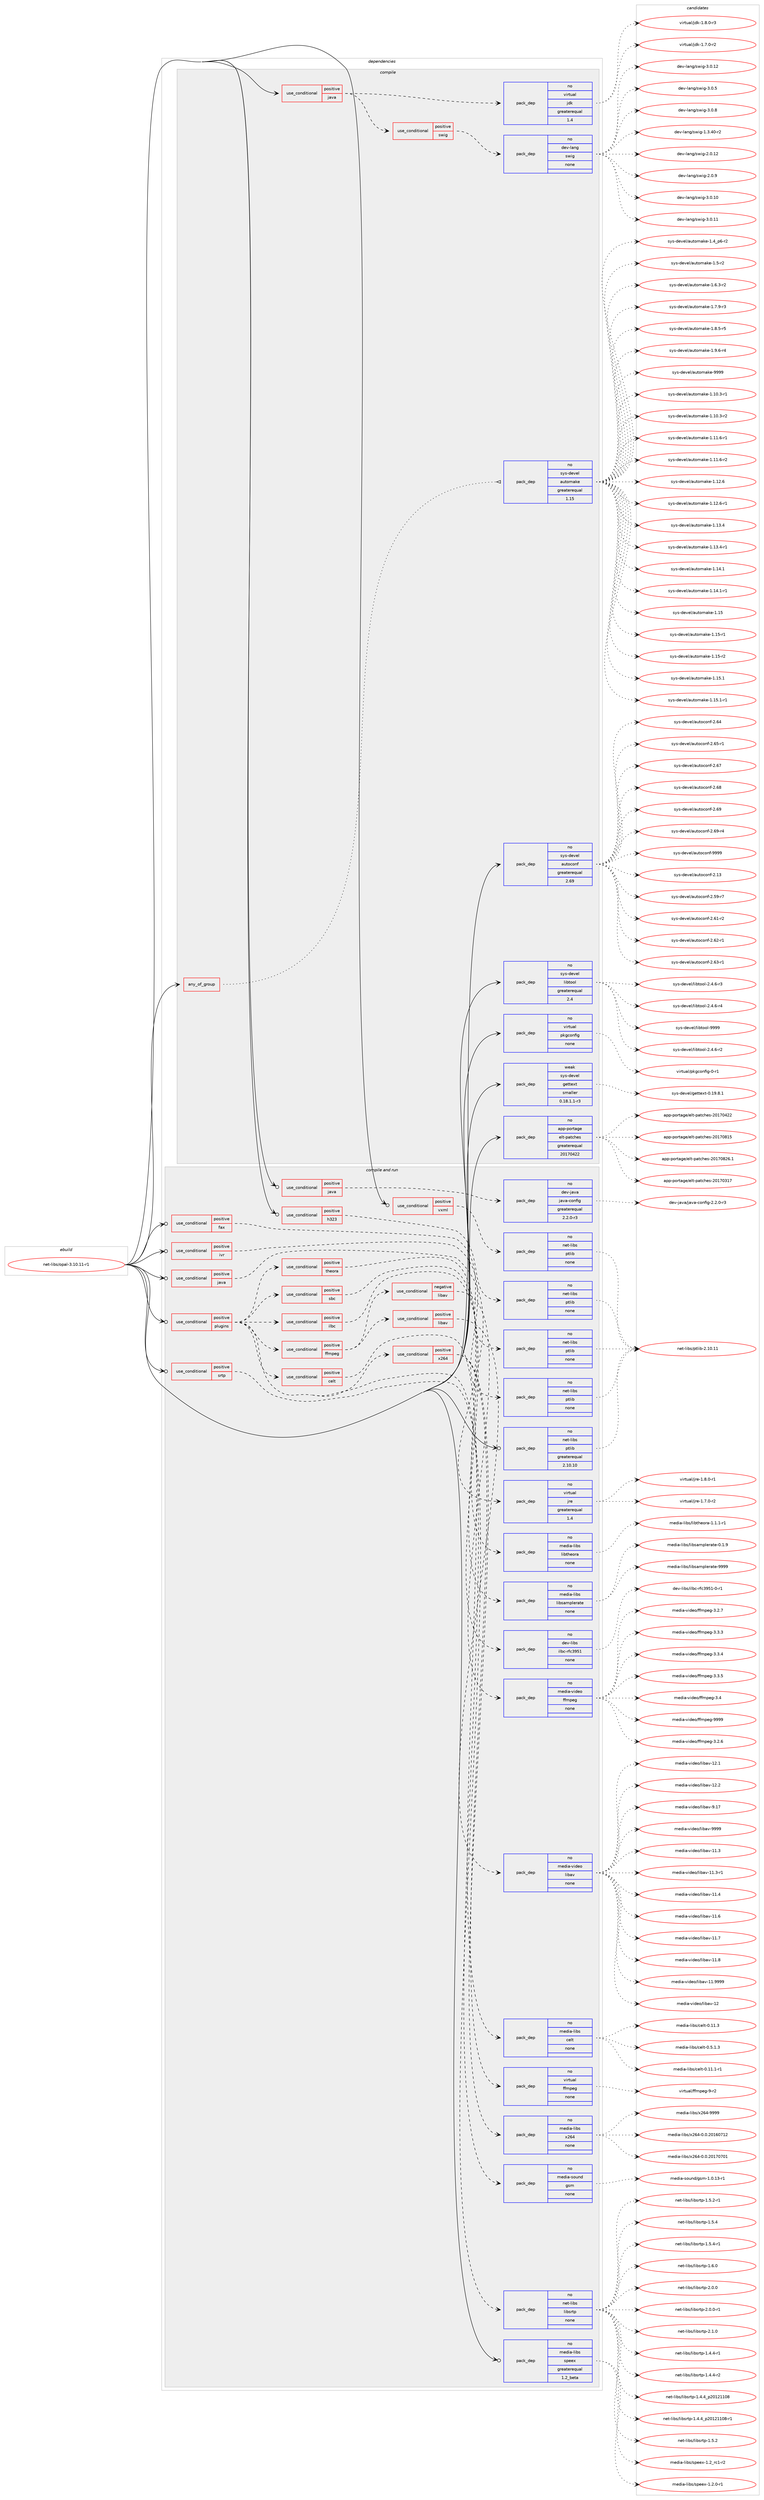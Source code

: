 digraph prolog {

# *************
# Graph options
# *************

newrank=true;
concentrate=true;
compound=true;
graph [rankdir=LR,fontname=Helvetica,fontsize=10,ranksep=1.5];#, ranksep=2.5, nodesep=0.2];
edge  [arrowhead=vee];
node  [fontname=Helvetica,fontsize=10];

# **********
# The ebuild
# **********

subgraph cluster_leftcol {
color=gray;
rank=same;
label=<<i>ebuild</i>>;
id [label="net-libs/opal-3.10.11-r1", color=red, width=4, href="../net-libs/opal-3.10.11-r1.svg"];
}

# ****************
# The dependencies
# ****************

subgraph cluster_midcol {
color=gray;
label=<<i>dependencies</i>>;
subgraph cluster_compile {
fillcolor="#eeeeee";
style=filled;
label=<<i>compile</i>>;
subgraph any6831 {
dependency418887 [label=<<TABLE BORDER="0" CELLBORDER="1" CELLSPACING="0" CELLPADDING="4"><TR><TD CELLPADDING="10">any_of_group</TD></TR></TABLE>>, shape=none, color=red];subgraph pack308242 {
dependency418888 [label=<<TABLE BORDER="0" CELLBORDER="1" CELLSPACING="0" CELLPADDING="4" WIDTH="220"><TR><TD ROWSPAN="6" CELLPADDING="30">pack_dep</TD></TR><TR><TD WIDTH="110">no</TD></TR><TR><TD>sys-devel</TD></TR><TR><TD>automake</TD></TR><TR><TD>greaterequal</TD></TR><TR><TD>1.15</TD></TR></TABLE>>, shape=none, color=blue];
}
dependency418887:e -> dependency418888:w [weight=20,style="dotted",arrowhead="oinv"];
}
id:e -> dependency418887:w [weight=20,style="solid",arrowhead="vee"];
subgraph cond103622 {
dependency418889 [label=<<TABLE BORDER="0" CELLBORDER="1" CELLSPACING="0" CELLPADDING="4"><TR><TD ROWSPAN="3" CELLPADDING="10">use_conditional</TD></TR><TR><TD>positive</TD></TR><TR><TD>java</TD></TR></TABLE>>, shape=none, color=red];
subgraph cond103623 {
dependency418890 [label=<<TABLE BORDER="0" CELLBORDER="1" CELLSPACING="0" CELLPADDING="4"><TR><TD ROWSPAN="3" CELLPADDING="10">use_conditional</TD></TR><TR><TD>positive</TD></TR><TR><TD>swig</TD></TR></TABLE>>, shape=none, color=red];
subgraph pack308243 {
dependency418891 [label=<<TABLE BORDER="0" CELLBORDER="1" CELLSPACING="0" CELLPADDING="4" WIDTH="220"><TR><TD ROWSPAN="6" CELLPADDING="30">pack_dep</TD></TR><TR><TD WIDTH="110">no</TD></TR><TR><TD>dev-lang</TD></TR><TR><TD>swig</TD></TR><TR><TD>none</TD></TR><TR><TD></TD></TR></TABLE>>, shape=none, color=blue];
}
dependency418890:e -> dependency418891:w [weight=20,style="dashed",arrowhead="vee"];
}
dependency418889:e -> dependency418890:w [weight=20,style="dashed",arrowhead="vee"];
subgraph pack308244 {
dependency418892 [label=<<TABLE BORDER="0" CELLBORDER="1" CELLSPACING="0" CELLPADDING="4" WIDTH="220"><TR><TD ROWSPAN="6" CELLPADDING="30">pack_dep</TD></TR><TR><TD WIDTH="110">no</TD></TR><TR><TD>virtual</TD></TR><TR><TD>jdk</TD></TR><TR><TD>greaterequal</TD></TR><TR><TD>1.4</TD></TR></TABLE>>, shape=none, color=blue];
}
dependency418889:e -> dependency418892:w [weight=20,style="dashed",arrowhead="vee"];
}
id:e -> dependency418889:w [weight=20,style="solid",arrowhead="vee"];
subgraph pack308245 {
dependency418893 [label=<<TABLE BORDER="0" CELLBORDER="1" CELLSPACING="0" CELLPADDING="4" WIDTH="220"><TR><TD ROWSPAN="6" CELLPADDING="30">pack_dep</TD></TR><TR><TD WIDTH="110">no</TD></TR><TR><TD>app-portage</TD></TR><TR><TD>elt-patches</TD></TR><TR><TD>greaterequal</TD></TR><TR><TD>20170422</TD></TR></TABLE>>, shape=none, color=blue];
}
id:e -> dependency418893:w [weight=20,style="solid",arrowhead="vee"];
subgraph pack308246 {
dependency418894 [label=<<TABLE BORDER="0" CELLBORDER="1" CELLSPACING="0" CELLPADDING="4" WIDTH="220"><TR><TD ROWSPAN="6" CELLPADDING="30">pack_dep</TD></TR><TR><TD WIDTH="110">no</TD></TR><TR><TD>sys-devel</TD></TR><TR><TD>autoconf</TD></TR><TR><TD>greaterequal</TD></TR><TR><TD>2.69</TD></TR></TABLE>>, shape=none, color=blue];
}
id:e -> dependency418894:w [weight=20,style="solid",arrowhead="vee"];
subgraph pack308247 {
dependency418895 [label=<<TABLE BORDER="0" CELLBORDER="1" CELLSPACING="0" CELLPADDING="4" WIDTH="220"><TR><TD ROWSPAN="6" CELLPADDING="30">pack_dep</TD></TR><TR><TD WIDTH="110">no</TD></TR><TR><TD>sys-devel</TD></TR><TR><TD>libtool</TD></TR><TR><TD>greaterequal</TD></TR><TR><TD>2.4</TD></TR></TABLE>>, shape=none, color=blue];
}
id:e -> dependency418895:w [weight=20,style="solid",arrowhead="vee"];
subgraph pack308248 {
dependency418896 [label=<<TABLE BORDER="0" CELLBORDER="1" CELLSPACING="0" CELLPADDING="4" WIDTH="220"><TR><TD ROWSPAN="6" CELLPADDING="30">pack_dep</TD></TR><TR><TD WIDTH="110">no</TD></TR><TR><TD>virtual</TD></TR><TR><TD>pkgconfig</TD></TR><TR><TD>none</TD></TR><TR><TD></TD></TR></TABLE>>, shape=none, color=blue];
}
id:e -> dependency418896:w [weight=20,style="solid",arrowhead="vee"];
subgraph pack308249 {
dependency418897 [label=<<TABLE BORDER="0" CELLBORDER="1" CELLSPACING="0" CELLPADDING="4" WIDTH="220"><TR><TD ROWSPAN="6" CELLPADDING="30">pack_dep</TD></TR><TR><TD WIDTH="110">weak</TD></TR><TR><TD>sys-devel</TD></TR><TR><TD>gettext</TD></TR><TR><TD>smaller</TD></TR><TR><TD>0.18.1.1-r3</TD></TR></TABLE>>, shape=none, color=blue];
}
id:e -> dependency418897:w [weight=20,style="solid",arrowhead="vee"];
}
subgraph cluster_compileandrun {
fillcolor="#eeeeee";
style=filled;
label=<<i>compile and run</i>>;
subgraph cond103624 {
dependency418898 [label=<<TABLE BORDER="0" CELLBORDER="1" CELLSPACING="0" CELLPADDING="4"><TR><TD ROWSPAN="3" CELLPADDING="10">use_conditional</TD></TR><TR><TD>positive</TD></TR><TR><TD>fax</TD></TR></TABLE>>, shape=none, color=red];
subgraph pack308250 {
dependency418899 [label=<<TABLE BORDER="0" CELLBORDER="1" CELLSPACING="0" CELLPADDING="4" WIDTH="220"><TR><TD ROWSPAN="6" CELLPADDING="30">pack_dep</TD></TR><TR><TD WIDTH="110">no</TD></TR><TR><TD>net-libs</TD></TR><TR><TD>ptlib</TD></TR><TR><TD>none</TD></TR><TR><TD></TD></TR></TABLE>>, shape=none, color=blue];
}
dependency418898:e -> dependency418899:w [weight=20,style="dashed",arrowhead="vee"];
}
id:e -> dependency418898:w [weight=20,style="solid",arrowhead="odotvee"];
subgraph cond103625 {
dependency418900 [label=<<TABLE BORDER="0" CELLBORDER="1" CELLSPACING="0" CELLPADDING="4"><TR><TD ROWSPAN="3" CELLPADDING="10">use_conditional</TD></TR><TR><TD>positive</TD></TR><TR><TD>h323</TD></TR></TABLE>>, shape=none, color=red];
subgraph pack308251 {
dependency418901 [label=<<TABLE BORDER="0" CELLBORDER="1" CELLSPACING="0" CELLPADDING="4" WIDTH="220"><TR><TD ROWSPAN="6" CELLPADDING="30">pack_dep</TD></TR><TR><TD WIDTH="110">no</TD></TR><TR><TD>net-libs</TD></TR><TR><TD>ptlib</TD></TR><TR><TD>none</TD></TR><TR><TD></TD></TR></TABLE>>, shape=none, color=blue];
}
dependency418900:e -> dependency418901:w [weight=20,style="dashed",arrowhead="vee"];
}
id:e -> dependency418900:w [weight=20,style="solid",arrowhead="odotvee"];
subgraph cond103626 {
dependency418902 [label=<<TABLE BORDER="0" CELLBORDER="1" CELLSPACING="0" CELLPADDING="4"><TR><TD ROWSPAN="3" CELLPADDING="10">use_conditional</TD></TR><TR><TD>positive</TD></TR><TR><TD>ivr</TD></TR></TABLE>>, shape=none, color=red];
subgraph pack308252 {
dependency418903 [label=<<TABLE BORDER="0" CELLBORDER="1" CELLSPACING="0" CELLPADDING="4" WIDTH="220"><TR><TD ROWSPAN="6" CELLPADDING="30">pack_dep</TD></TR><TR><TD WIDTH="110">no</TD></TR><TR><TD>net-libs</TD></TR><TR><TD>ptlib</TD></TR><TR><TD>none</TD></TR><TR><TD></TD></TR></TABLE>>, shape=none, color=blue];
}
dependency418902:e -> dependency418903:w [weight=20,style="dashed",arrowhead="vee"];
}
id:e -> dependency418902:w [weight=20,style="solid",arrowhead="odotvee"];
subgraph cond103627 {
dependency418904 [label=<<TABLE BORDER="0" CELLBORDER="1" CELLSPACING="0" CELLPADDING="4"><TR><TD ROWSPAN="3" CELLPADDING="10">use_conditional</TD></TR><TR><TD>positive</TD></TR><TR><TD>java</TD></TR></TABLE>>, shape=none, color=red];
subgraph pack308253 {
dependency418905 [label=<<TABLE BORDER="0" CELLBORDER="1" CELLSPACING="0" CELLPADDING="4" WIDTH="220"><TR><TD ROWSPAN="6" CELLPADDING="30">pack_dep</TD></TR><TR><TD WIDTH="110">no</TD></TR><TR><TD>dev-java</TD></TR><TR><TD>java-config</TD></TR><TR><TD>greaterequal</TD></TR><TR><TD>2.2.0-r3</TD></TR></TABLE>>, shape=none, color=blue];
}
dependency418904:e -> dependency418905:w [weight=20,style="dashed",arrowhead="vee"];
}
id:e -> dependency418904:w [weight=20,style="solid",arrowhead="odotvee"];
subgraph cond103628 {
dependency418906 [label=<<TABLE BORDER="0" CELLBORDER="1" CELLSPACING="0" CELLPADDING="4"><TR><TD ROWSPAN="3" CELLPADDING="10">use_conditional</TD></TR><TR><TD>positive</TD></TR><TR><TD>java</TD></TR></TABLE>>, shape=none, color=red];
subgraph pack308254 {
dependency418907 [label=<<TABLE BORDER="0" CELLBORDER="1" CELLSPACING="0" CELLPADDING="4" WIDTH="220"><TR><TD ROWSPAN="6" CELLPADDING="30">pack_dep</TD></TR><TR><TD WIDTH="110">no</TD></TR><TR><TD>virtual</TD></TR><TR><TD>jre</TD></TR><TR><TD>greaterequal</TD></TR><TR><TD>1.4</TD></TR></TABLE>>, shape=none, color=blue];
}
dependency418906:e -> dependency418907:w [weight=20,style="dashed",arrowhead="vee"];
}
id:e -> dependency418906:w [weight=20,style="solid",arrowhead="odotvee"];
subgraph cond103629 {
dependency418908 [label=<<TABLE BORDER="0" CELLBORDER="1" CELLSPACING="0" CELLPADDING="4"><TR><TD ROWSPAN="3" CELLPADDING="10">use_conditional</TD></TR><TR><TD>positive</TD></TR><TR><TD>plugins</TD></TR></TABLE>>, shape=none, color=red];
subgraph pack308255 {
dependency418909 [label=<<TABLE BORDER="0" CELLBORDER="1" CELLSPACING="0" CELLPADDING="4" WIDTH="220"><TR><TD ROWSPAN="6" CELLPADDING="30">pack_dep</TD></TR><TR><TD WIDTH="110">no</TD></TR><TR><TD>media-sound</TD></TR><TR><TD>gsm</TD></TR><TR><TD>none</TD></TR><TR><TD></TD></TR></TABLE>>, shape=none, color=blue];
}
dependency418908:e -> dependency418909:w [weight=20,style="dashed",arrowhead="vee"];
subgraph cond103630 {
dependency418910 [label=<<TABLE BORDER="0" CELLBORDER="1" CELLSPACING="0" CELLPADDING="4"><TR><TD ROWSPAN="3" CELLPADDING="10">use_conditional</TD></TR><TR><TD>positive</TD></TR><TR><TD>celt</TD></TR></TABLE>>, shape=none, color=red];
subgraph pack308256 {
dependency418911 [label=<<TABLE BORDER="0" CELLBORDER="1" CELLSPACING="0" CELLPADDING="4" WIDTH="220"><TR><TD ROWSPAN="6" CELLPADDING="30">pack_dep</TD></TR><TR><TD WIDTH="110">no</TD></TR><TR><TD>media-libs</TD></TR><TR><TD>celt</TD></TR><TR><TD>none</TD></TR><TR><TD></TD></TR></TABLE>>, shape=none, color=blue];
}
dependency418910:e -> dependency418911:w [weight=20,style="dashed",arrowhead="vee"];
}
dependency418908:e -> dependency418910:w [weight=20,style="dashed",arrowhead="vee"];
subgraph cond103631 {
dependency418912 [label=<<TABLE BORDER="0" CELLBORDER="1" CELLSPACING="0" CELLPADDING="4"><TR><TD ROWSPAN="3" CELLPADDING="10">use_conditional</TD></TR><TR><TD>positive</TD></TR><TR><TD>ffmpeg</TD></TR></TABLE>>, shape=none, color=red];
subgraph cond103632 {
dependency418913 [label=<<TABLE BORDER="0" CELLBORDER="1" CELLSPACING="0" CELLPADDING="4"><TR><TD ROWSPAN="3" CELLPADDING="10">use_conditional</TD></TR><TR><TD>positive</TD></TR><TR><TD>libav</TD></TR></TABLE>>, shape=none, color=red];
subgraph pack308257 {
dependency418914 [label=<<TABLE BORDER="0" CELLBORDER="1" CELLSPACING="0" CELLPADDING="4" WIDTH="220"><TR><TD ROWSPAN="6" CELLPADDING="30">pack_dep</TD></TR><TR><TD WIDTH="110">no</TD></TR><TR><TD>media-video</TD></TR><TR><TD>libav</TD></TR><TR><TD>none</TD></TR><TR><TD></TD></TR></TABLE>>, shape=none, color=blue];
}
dependency418913:e -> dependency418914:w [weight=20,style="dashed",arrowhead="vee"];
}
dependency418912:e -> dependency418913:w [weight=20,style="dashed",arrowhead="vee"];
subgraph cond103633 {
dependency418915 [label=<<TABLE BORDER="0" CELLBORDER="1" CELLSPACING="0" CELLPADDING="4"><TR><TD ROWSPAN="3" CELLPADDING="10">use_conditional</TD></TR><TR><TD>negative</TD></TR><TR><TD>libav</TD></TR></TABLE>>, shape=none, color=red];
subgraph pack308258 {
dependency418916 [label=<<TABLE BORDER="0" CELLBORDER="1" CELLSPACING="0" CELLPADDING="4" WIDTH="220"><TR><TD ROWSPAN="6" CELLPADDING="30">pack_dep</TD></TR><TR><TD WIDTH="110">no</TD></TR><TR><TD>media-video</TD></TR><TR><TD>ffmpeg</TD></TR><TR><TD>none</TD></TR><TR><TD></TD></TR></TABLE>>, shape=none, color=blue];
}
dependency418915:e -> dependency418916:w [weight=20,style="dashed",arrowhead="vee"];
}
dependency418912:e -> dependency418915:w [weight=20,style="dashed",arrowhead="vee"];
}
dependency418908:e -> dependency418912:w [weight=20,style="dashed",arrowhead="vee"];
subgraph cond103634 {
dependency418917 [label=<<TABLE BORDER="0" CELLBORDER="1" CELLSPACING="0" CELLPADDING="4"><TR><TD ROWSPAN="3" CELLPADDING="10">use_conditional</TD></TR><TR><TD>positive</TD></TR><TR><TD>ilbc</TD></TR></TABLE>>, shape=none, color=red];
subgraph pack308259 {
dependency418918 [label=<<TABLE BORDER="0" CELLBORDER="1" CELLSPACING="0" CELLPADDING="4" WIDTH="220"><TR><TD ROWSPAN="6" CELLPADDING="30">pack_dep</TD></TR><TR><TD WIDTH="110">no</TD></TR><TR><TD>dev-libs</TD></TR><TR><TD>ilbc-rfc3951</TD></TR><TR><TD>none</TD></TR><TR><TD></TD></TR></TABLE>>, shape=none, color=blue];
}
dependency418917:e -> dependency418918:w [weight=20,style="dashed",arrowhead="vee"];
}
dependency418908:e -> dependency418917:w [weight=20,style="dashed",arrowhead="vee"];
subgraph cond103635 {
dependency418919 [label=<<TABLE BORDER="0" CELLBORDER="1" CELLSPACING="0" CELLPADDING="4"><TR><TD ROWSPAN="3" CELLPADDING="10">use_conditional</TD></TR><TR><TD>positive</TD></TR><TR><TD>sbc</TD></TR></TABLE>>, shape=none, color=red];
subgraph pack308260 {
dependency418920 [label=<<TABLE BORDER="0" CELLBORDER="1" CELLSPACING="0" CELLPADDING="4" WIDTH="220"><TR><TD ROWSPAN="6" CELLPADDING="30">pack_dep</TD></TR><TR><TD WIDTH="110">no</TD></TR><TR><TD>media-libs</TD></TR><TR><TD>libsamplerate</TD></TR><TR><TD>none</TD></TR><TR><TD></TD></TR></TABLE>>, shape=none, color=blue];
}
dependency418919:e -> dependency418920:w [weight=20,style="dashed",arrowhead="vee"];
}
dependency418908:e -> dependency418919:w [weight=20,style="dashed",arrowhead="vee"];
subgraph cond103636 {
dependency418921 [label=<<TABLE BORDER="0" CELLBORDER="1" CELLSPACING="0" CELLPADDING="4"><TR><TD ROWSPAN="3" CELLPADDING="10">use_conditional</TD></TR><TR><TD>positive</TD></TR><TR><TD>theora</TD></TR></TABLE>>, shape=none, color=red];
subgraph pack308261 {
dependency418922 [label=<<TABLE BORDER="0" CELLBORDER="1" CELLSPACING="0" CELLPADDING="4" WIDTH="220"><TR><TD ROWSPAN="6" CELLPADDING="30">pack_dep</TD></TR><TR><TD WIDTH="110">no</TD></TR><TR><TD>media-libs</TD></TR><TR><TD>libtheora</TD></TR><TR><TD>none</TD></TR><TR><TD></TD></TR></TABLE>>, shape=none, color=blue];
}
dependency418921:e -> dependency418922:w [weight=20,style="dashed",arrowhead="vee"];
}
dependency418908:e -> dependency418921:w [weight=20,style="dashed",arrowhead="vee"];
subgraph cond103637 {
dependency418923 [label=<<TABLE BORDER="0" CELLBORDER="1" CELLSPACING="0" CELLPADDING="4"><TR><TD ROWSPAN="3" CELLPADDING="10">use_conditional</TD></TR><TR><TD>positive</TD></TR><TR><TD>x264</TD></TR></TABLE>>, shape=none, color=red];
subgraph pack308262 {
dependency418924 [label=<<TABLE BORDER="0" CELLBORDER="1" CELLSPACING="0" CELLPADDING="4" WIDTH="220"><TR><TD ROWSPAN="6" CELLPADDING="30">pack_dep</TD></TR><TR><TD WIDTH="110">no</TD></TR><TR><TD>virtual</TD></TR><TR><TD>ffmpeg</TD></TR><TR><TD>none</TD></TR><TR><TD></TD></TR></TABLE>>, shape=none, color=blue];
}
dependency418923:e -> dependency418924:w [weight=20,style="dashed",arrowhead="vee"];
subgraph pack308263 {
dependency418925 [label=<<TABLE BORDER="0" CELLBORDER="1" CELLSPACING="0" CELLPADDING="4" WIDTH="220"><TR><TD ROWSPAN="6" CELLPADDING="30">pack_dep</TD></TR><TR><TD WIDTH="110">no</TD></TR><TR><TD>media-libs</TD></TR><TR><TD>x264</TD></TR><TR><TD>none</TD></TR><TR><TD></TD></TR></TABLE>>, shape=none, color=blue];
}
dependency418923:e -> dependency418925:w [weight=20,style="dashed",arrowhead="vee"];
}
dependency418908:e -> dependency418923:w [weight=20,style="dashed",arrowhead="vee"];
}
id:e -> dependency418908:w [weight=20,style="solid",arrowhead="odotvee"];
subgraph cond103638 {
dependency418926 [label=<<TABLE BORDER="0" CELLBORDER="1" CELLSPACING="0" CELLPADDING="4"><TR><TD ROWSPAN="3" CELLPADDING="10">use_conditional</TD></TR><TR><TD>positive</TD></TR><TR><TD>srtp</TD></TR></TABLE>>, shape=none, color=red];
subgraph pack308264 {
dependency418927 [label=<<TABLE BORDER="0" CELLBORDER="1" CELLSPACING="0" CELLPADDING="4" WIDTH="220"><TR><TD ROWSPAN="6" CELLPADDING="30">pack_dep</TD></TR><TR><TD WIDTH="110">no</TD></TR><TR><TD>net-libs</TD></TR><TR><TD>libsrtp</TD></TR><TR><TD>none</TD></TR><TR><TD></TD></TR></TABLE>>, shape=none, color=blue];
}
dependency418926:e -> dependency418927:w [weight=20,style="dashed",arrowhead="vee"];
}
id:e -> dependency418926:w [weight=20,style="solid",arrowhead="odotvee"];
subgraph cond103639 {
dependency418928 [label=<<TABLE BORDER="0" CELLBORDER="1" CELLSPACING="0" CELLPADDING="4"><TR><TD ROWSPAN="3" CELLPADDING="10">use_conditional</TD></TR><TR><TD>positive</TD></TR><TR><TD>vxml</TD></TR></TABLE>>, shape=none, color=red];
subgraph pack308265 {
dependency418929 [label=<<TABLE BORDER="0" CELLBORDER="1" CELLSPACING="0" CELLPADDING="4" WIDTH="220"><TR><TD ROWSPAN="6" CELLPADDING="30">pack_dep</TD></TR><TR><TD WIDTH="110">no</TD></TR><TR><TD>net-libs</TD></TR><TR><TD>ptlib</TD></TR><TR><TD>none</TD></TR><TR><TD></TD></TR></TABLE>>, shape=none, color=blue];
}
dependency418928:e -> dependency418929:w [weight=20,style="dashed",arrowhead="vee"];
}
id:e -> dependency418928:w [weight=20,style="solid",arrowhead="odotvee"];
subgraph pack308266 {
dependency418930 [label=<<TABLE BORDER="0" CELLBORDER="1" CELLSPACING="0" CELLPADDING="4" WIDTH="220"><TR><TD ROWSPAN="6" CELLPADDING="30">pack_dep</TD></TR><TR><TD WIDTH="110">no</TD></TR><TR><TD>media-libs</TD></TR><TR><TD>speex</TD></TR><TR><TD>greaterequal</TD></TR><TR><TD>1.2_beta</TD></TR></TABLE>>, shape=none, color=blue];
}
id:e -> dependency418930:w [weight=20,style="solid",arrowhead="odotvee"];
subgraph pack308267 {
dependency418931 [label=<<TABLE BORDER="0" CELLBORDER="1" CELLSPACING="0" CELLPADDING="4" WIDTH="220"><TR><TD ROWSPAN="6" CELLPADDING="30">pack_dep</TD></TR><TR><TD WIDTH="110">no</TD></TR><TR><TD>net-libs</TD></TR><TR><TD>ptlib</TD></TR><TR><TD>greaterequal</TD></TR><TR><TD>2.10.10</TD></TR></TABLE>>, shape=none, color=blue];
}
id:e -> dependency418931:w [weight=20,style="solid",arrowhead="odotvee"];
}
subgraph cluster_run {
fillcolor="#eeeeee";
style=filled;
label=<<i>run</i>>;
}
}

# **************
# The candidates
# **************

subgraph cluster_choices {
rank=same;
color=gray;
label=<<i>candidates</i>>;

subgraph choice308242 {
color=black;
nodesep=1;
choice11512111545100101118101108479711711611110997107101454946494846514511449 [label="sys-devel/automake-1.10.3-r1", color=red, width=4,href="../sys-devel/automake-1.10.3-r1.svg"];
choice11512111545100101118101108479711711611110997107101454946494846514511450 [label="sys-devel/automake-1.10.3-r2", color=red, width=4,href="../sys-devel/automake-1.10.3-r2.svg"];
choice11512111545100101118101108479711711611110997107101454946494946544511449 [label="sys-devel/automake-1.11.6-r1", color=red, width=4,href="../sys-devel/automake-1.11.6-r1.svg"];
choice11512111545100101118101108479711711611110997107101454946494946544511450 [label="sys-devel/automake-1.11.6-r2", color=red, width=4,href="../sys-devel/automake-1.11.6-r2.svg"];
choice1151211154510010111810110847971171161111099710710145494649504654 [label="sys-devel/automake-1.12.6", color=red, width=4,href="../sys-devel/automake-1.12.6.svg"];
choice11512111545100101118101108479711711611110997107101454946495046544511449 [label="sys-devel/automake-1.12.6-r1", color=red, width=4,href="../sys-devel/automake-1.12.6-r1.svg"];
choice1151211154510010111810110847971171161111099710710145494649514652 [label="sys-devel/automake-1.13.4", color=red, width=4,href="../sys-devel/automake-1.13.4.svg"];
choice11512111545100101118101108479711711611110997107101454946495146524511449 [label="sys-devel/automake-1.13.4-r1", color=red, width=4,href="../sys-devel/automake-1.13.4-r1.svg"];
choice1151211154510010111810110847971171161111099710710145494649524649 [label="sys-devel/automake-1.14.1", color=red, width=4,href="../sys-devel/automake-1.14.1.svg"];
choice11512111545100101118101108479711711611110997107101454946495246494511449 [label="sys-devel/automake-1.14.1-r1", color=red, width=4,href="../sys-devel/automake-1.14.1-r1.svg"];
choice115121115451001011181011084797117116111109971071014549464953 [label="sys-devel/automake-1.15", color=red, width=4,href="../sys-devel/automake-1.15.svg"];
choice1151211154510010111810110847971171161111099710710145494649534511449 [label="sys-devel/automake-1.15-r1", color=red, width=4,href="../sys-devel/automake-1.15-r1.svg"];
choice1151211154510010111810110847971171161111099710710145494649534511450 [label="sys-devel/automake-1.15-r2", color=red, width=4,href="../sys-devel/automake-1.15-r2.svg"];
choice1151211154510010111810110847971171161111099710710145494649534649 [label="sys-devel/automake-1.15.1", color=red, width=4,href="../sys-devel/automake-1.15.1.svg"];
choice11512111545100101118101108479711711611110997107101454946495346494511449 [label="sys-devel/automake-1.15.1-r1", color=red, width=4,href="../sys-devel/automake-1.15.1-r1.svg"];
choice115121115451001011181011084797117116111109971071014549465295112544511450 [label="sys-devel/automake-1.4_p6-r2", color=red, width=4,href="../sys-devel/automake-1.4_p6-r2.svg"];
choice11512111545100101118101108479711711611110997107101454946534511450 [label="sys-devel/automake-1.5-r2", color=red, width=4,href="../sys-devel/automake-1.5-r2.svg"];
choice115121115451001011181011084797117116111109971071014549465446514511450 [label="sys-devel/automake-1.6.3-r2", color=red, width=4,href="../sys-devel/automake-1.6.3-r2.svg"];
choice115121115451001011181011084797117116111109971071014549465546574511451 [label="sys-devel/automake-1.7.9-r3", color=red, width=4,href="../sys-devel/automake-1.7.9-r3.svg"];
choice115121115451001011181011084797117116111109971071014549465646534511453 [label="sys-devel/automake-1.8.5-r5", color=red, width=4,href="../sys-devel/automake-1.8.5-r5.svg"];
choice115121115451001011181011084797117116111109971071014549465746544511452 [label="sys-devel/automake-1.9.6-r4", color=red, width=4,href="../sys-devel/automake-1.9.6-r4.svg"];
choice115121115451001011181011084797117116111109971071014557575757 [label="sys-devel/automake-9999", color=red, width=4,href="../sys-devel/automake-9999.svg"];
dependency418888:e -> choice11512111545100101118101108479711711611110997107101454946494846514511449:w [style=dotted,weight="100"];
dependency418888:e -> choice11512111545100101118101108479711711611110997107101454946494846514511450:w [style=dotted,weight="100"];
dependency418888:e -> choice11512111545100101118101108479711711611110997107101454946494946544511449:w [style=dotted,weight="100"];
dependency418888:e -> choice11512111545100101118101108479711711611110997107101454946494946544511450:w [style=dotted,weight="100"];
dependency418888:e -> choice1151211154510010111810110847971171161111099710710145494649504654:w [style=dotted,weight="100"];
dependency418888:e -> choice11512111545100101118101108479711711611110997107101454946495046544511449:w [style=dotted,weight="100"];
dependency418888:e -> choice1151211154510010111810110847971171161111099710710145494649514652:w [style=dotted,weight="100"];
dependency418888:e -> choice11512111545100101118101108479711711611110997107101454946495146524511449:w [style=dotted,weight="100"];
dependency418888:e -> choice1151211154510010111810110847971171161111099710710145494649524649:w [style=dotted,weight="100"];
dependency418888:e -> choice11512111545100101118101108479711711611110997107101454946495246494511449:w [style=dotted,weight="100"];
dependency418888:e -> choice115121115451001011181011084797117116111109971071014549464953:w [style=dotted,weight="100"];
dependency418888:e -> choice1151211154510010111810110847971171161111099710710145494649534511449:w [style=dotted,weight="100"];
dependency418888:e -> choice1151211154510010111810110847971171161111099710710145494649534511450:w [style=dotted,weight="100"];
dependency418888:e -> choice1151211154510010111810110847971171161111099710710145494649534649:w [style=dotted,weight="100"];
dependency418888:e -> choice11512111545100101118101108479711711611110997107101454946495346494511449:w [style=dotted,weight="100"];
dependency418888:e -> choice115121115451001011181011084797117116111109971071014549465295112544511450:w [style=dotted,weight="100"];
dependency418888:e -> choice11512111545100101118101108479711711611110997107101454946534511450:w [style=dotted,weight="100"];
dependency418888:e -> choice115121115451001011181011084797117116111109971071014549465446514511450:w [style=dotted,weight="100"];
dependency418888:e -> choice115121115451001011181011084797117116111109971071014549465546574511451:w [style=dotted,weight="100"];
dependency418888:e -> choice115121115451001011181011084797117116111109971071014549465646534511453:w [style=dotted,weight="100"];
dependency418888:e -> choice115121115451001011181011084797117116111109971071014549465746544511452:w [style=dotted,weight="100"];
dependency418888:e -> choice115121115451001011181011084797117116111109971071014557575757:w [style=dotted,weight="100"];
}
subgraph choice308243 {
color=black;
nodesep=1;
choice100101118451089711010347115119105103454946514652484511450 [label="dev-lang/swig-1.3.40-r2", color=red, width=4,href="../dev-lang/swig-1.3.40-r2.svg"];
choice10010111845108971101034711511910510345504648464950 [label="dev-lang/swig-2.0.12", color=red, width=4,href="../dev-lang/swig-2.0.12.svg"];
choice100101118451089711010347115119105103455046484657 [label="dev-lang/swig-2.0.9", color=red, width=4,href="../dev-lang/swig-2.0.9.svg"];
choice10010111845108971101034711511910510345514648464948 [label="dev-lang/swig-3.0.10", color=red, width=4,href="../dev-lang/swig-3.0.10.svg"];
choice10010111845108971101034711511910510345514648464949 [label="dev-lang/swig-3.0.11", color=red, width=4,href="../dev-lang/swig-3.0.11.svg"];
choice10010111845108971101034711511910510345514648464950 [label="dev-lang/swig-3.0.12", color=red, width=4,href="../dev-lang/swig-3.0.12.svg"];
choice100101118451089711010347115119105103455146484653 [label="dev-lang/swig-3.0.5", color=red, width=4,href="../dev-lang/swig-3.0.5.svg"];
choice100101118451089711010347115119105103455146484656 [label="dev-lang/swig-3.0.8", color=red, width=4,href="../dev-lang/swig-3.0.8.svg"];
dependency418891:e -> choice100101118451089711010347115119105103454946514652484511450:w [style=dotted,weight="100"];
dependency418891:e -> choice10010111845108971101034711511910510345504648464950:w [style=dotted,weight="100"];
dependency418891:e -> choice100101118451089711010347115119105103455046484657:w [style=dotted,weight="100"];
dependency418891:e -> choice10010111845108971101034711511910510345514648464948:w [style=dotted,weight="100"];
dependency418891:e -> choice10010111845108971101034711511910510345514648464949:w [style=dotted,weight="100"];
dependency418891:e -> choice10010111845108971101034711511910510345514648464950:w [style=dotted,weight="100"];
dependency418891:e -> choice100101118451089711010347115119105103455146484653:w [style=dotted,weight="100"];
dependency418891:e -> choice100101118451089711010347115119105103455146484656:w [style=dotted,weight="100"];
}
subgraph choice308244 {
color=black;
nodesep=1;
choice11810511411611797108471061001074549465546484511450 [label="virtual/jdk-1.7.0-r2", color=red, width=4,href="../virtual/jdk-1.7.0-r2.svg"];
choice11810511411611797108471061001074549465646484511451 [label="virtual/jdk-1.8.0-r3", color=red, width=4,href="../virtual/jdk-1.8.0-r3.svg"];
dependency418892:e -> choice11810511411611797108471061001074549465546484511450:w [style=dotted,weight="100"];
dependency418892:e -> choice11810511411611797108471061001074549465646484511451:w [style=dotted,weight="100"];
}
subgraph choice308245 {
color=black;
nodesep=1;
choice97112112451121111141169710310147101108116451129711699104101115455048495548514955 [label="app-portage/elt-patches-20170317", color=red, width=4,href="../app-portage/elt-patches-20170317.svg"];
choice97112112451121111141169710310147101108116451129711699104101115455048495548525050 [label="app-portage/elt-patches-20170422", color=red, width=4,href="../app-portage/elt-patches-20170422.svg"];
choice97112112451121111141169710310147101108116451129711699104101115455048495548564953 [label="app-portage/elt-patches-20170815", color=red, width=4,href="../app-portage/elt-patches-20170815.svg"];
choice971121124511211111411697103101471011081164511297116991041011154550484955485650544649 [label="app-portage/elt-patches-20170826.1", color=red, width=4,href="../app-portage/elt-patches-20170826.1.svg"];
dependency418893:e -> choice97112112451121111141169710310147101108116451129711699104101115455048495548514955:w [style=dotted,weight="100"];
dependency418893:e -> choice97112112451121111141169710310147101108116451129711699104101115455048495548525050:w [style=dotted,weight="100"];
dependency418893:e -> choice97112112451121111141169710310147101108116451129711699104101115455048495548564953:w [style=dotted,weight="100"];
dependency418893:e -> choice971121124511211111411697103101471011081164511297116991041011154550484955485650544649:w [style=dotted,weight="100"];
}
subgraph choice308246 {
color=black;
nodesep=1;
choice115121115451001011181011084797117116111991111101024550464951 [label="sys-devel/autoconf-2.13", color=red, width=4,href="../sys-devel/autoconf-2.13.svg"];
choice1151211154510010111810110847971171161119911111010245504653574511455 [label="sys-devel/autoconf-2.59-r7", color=red, width=4,href="../sys-devel/autoconf-2.59-r7.svg"];
choice1151211154510010111810110847971171161119911111010245504654494511450 [label="sys-devel/autoconf-2.61-r2", color=red, width=4,href="../sys-devel/autoconf-2.61-r2.svg"];
choice1151211154510010111810110847971171161119911111010245504654504511449 [label="sys-devel/autoconf-2.62-r1", color=red, width=4,href="../sys-devel/autoconf-2.62-r1.svg"];
choice1151211154510010111810110847971171161119911111010245504654514511449 [label="sys-devel/autoconf-2.63-r1", color=red, width=4,href="../sys-devel/autoconf-2.63-r1.svg"];
choice115121115451001011181011084797117116111991111101024550465452 [label="sys-devel/autoconf-2.64", color=red, width=4,href="../sys-devel/autoconf-2.64.svg"];
choice1151211154510010111810110847971171161119911111010245504654534511449 [label="sys-devel/autoconf-2.65-r1", color=red, width=4,href="../sys-devel/autoconf-2.65-r1.svg"];
choice115121115451001011181011084797117116111991111101024550465455 [label="sys-devel/autoconf-2.67", color=red, width=4,href="../sys-devel/autoconf-2.67.svg"];
choice115121115451001011181011084797117116111991111101024550465456 [label="sys-devel/autoconf-2.68", color=red, width=4,href="../sys-devel/autoconf-2.68.svg"];
choice115121115451001011181011084797117116111991111101024550465457 [label="sys-devel/autoconf-2.69", color=red, width=4,href="../sys-devel/autoconf-2.69.svg"];
choice1151211154510010111810110847971171161119911111010245504654574511452 [label="sys-devel/autoconf-2.69-r4", color=red, width=4,href="../sys-devel/autoconf-2.69-r4.svg"];
choice115121115451001011181011084797117116111991111101024557575757 [label="sys-devel/autoconf-9999", color=red, width=4,href="../sys-devel/autoconf-9999.svg"];
dependency418894:e -> choice115121115451001011181011084797117116111991111101024550464951:w [style=dotted,weight="100"];
dependency418894:e -> choice1151211154510010111810110847971171161119911111010245504653574511455:w [style=dotted,weight="100"];
dependency418894:e -> choice1151211154510010111810110847971171161119911111010245504654494511450:w [style=dotted,weight="100"];
dependency418894:e -> choice1151211154510010111810110847971171161119911111010245504654504511449:w [style=dotted,weight="100"];
dependency418894:e -> choice1151211154510010111810110847971171161119911111010245504654514511449:w [style=dotted,weight="100"];
dependency418894:e -> choice115121115451001011181011084797117116111991111101024550465452:w [style=dotted,weight="100"];
dependency418894:e -> choice1151211154510010111810110847971171161119911111010245504654534511449:w [style=dotted,weight="100"];
dependency418894:e -> choice115121115451001011181011084797117116111991111101024550465455:w [style=dotted,weight="100"];
dependency418894:e -> choice115121115451001011181011084797117116111991111101024550465456:w [style=dotted,weight="100"];
dependency418894:e -> choice115121115451001011181011084797117116111991111101024550465457:w [style=dotted,weight="100"];
dependency418894:e -> choice1151211154510010111810110847971171161119911111010245504654574511452:w [style=dotted,weight="100"];
dependency418894:e -> choice115121115451001011181011084797117116111991111101024557575757:w [style=dotted,weight="100"];
}
subgraph choice308247 {
color=black;
nodesep=1;
choice1151211154510010111810110847108105981161111111084550465246544511450 [label="sys-devel/libtool-2.4.6-r2", color=red, width=4,href="../sys-devel/libtool-2.4.6-r2.svg"];
choice1151211154510010111810110847108105981161111111084550465246544511451 [label="sys-devel/libtool-2.4.6-r3", color=red, width=4,href="../sys-devel/libtool-2.4.6-r3.svg"];
choice1151211154510010111810110847108105981161111111084550465246544511452 [label="sys-devel/libtool-2.4.6-r4", color=red, width=4,href="../sys-devel/libtool-2.4.6-r4.svg"];
choice1151211154510010111810110847108105981161111111084557575757 [label="sys-devel/libtool-9999", color=red, width=4,href="../sys-devel/libtool-9999.svg"];
dependency418895:e -> choice1151211154510010111810110847108105981161111111084550465246544511450:w [style=dotted,weight="100"];
dependency418895:e -> choice1151211154510010111810110847108105981161111111084550465246544511451:w [style=dotted,weight="100"];
dependency418895:e -> choice1151211154510010111810110847108105981161111111084550465246544511452:w [style=dotted,weight="100"];
dependency418895:e -> choice1151211154510010111810110847108105981161111111084557575757:w [style=dotted,weight="100"];
}
subgraph choice308248 {
color=black;
nodesep=1;
choice11810511411611797108471121071039911111010210510345484511449 [label="virtual/pkgconfig-0-r1", color=red, width=4,href="../virtual/pkgconfig-0-r1.svg"];
dependency418896:e -> choice11810511411611797108471121071039911111010210510345484511449:w [style=dotted,weight="100"];
}
subgraph choice308249 {
color=black;
nodesep=1;
choice1151211154510010111810110847103101116116101120116454846495746564649 [label="sys-devel/gettext-0.19.8.1", color=red, width=4,href="../sys-devel/gettext-0.19.8.1.svg"];
dependency418897:e -> choice1151211154510010111810110847103101116116101120116454846495746564649:w [style=dotted,weight="100"];
}
subgraph choice308250 {
color=black;
nodesep=1;
choice110101116451081059811547112116108105984550464948464949 [label="net-libs/ptlib-2.10.11", color=red, width=4,href="../net-libs/ptlib-2.10.11.svg"];
dependency418899:e -> choice110101116451081059811547112116108105984550464948464949:w [style=dotted,weight="100"];
}
subgraph choice308251 {
color=black;
nodesep=1;
choice110101116451081059811547112116108105984550464948464949 [label="net-libs/ptlib-2.10.11", color=red, width=4,href="../net-libs/ptlib-2.10.11.svg"];
dependency418901:e -> choice110101116451081059811547112116108105984550464948464949:w [style=dotted,weight="100"];
}
subgraph choice308252 {
color=black;
nodesep=1;
choice110101116451081059811547112116108105984550464948464949 [label="net-libs/ptlib-2.10.11", color=red, width=4,href="../net-libs/ptlib-2.10.11.svg"];
dependency418903:e -> choice110101116451081059811547112116108105984550464948464949:w [style=dotted,weight="100"];
}
subgraph choice308253 {
color=black;
nodesep=1;
choice10010111845106971189747106971189745991111101021051034550465046484511451 [label="dev-java/java-config-2.2.0-r3", color=red, width=4,href="../dev-java/java-config-2.2.0-r3.svg"];
dependency418905:e -> choice10010111845106971189747106971189745991111101021051034550465046484511451:w [style=dotted,weight="100"];
}
subgraph choice308254 {
color=black;
nodesep=1;
choice11810511411611797108471061141014549465546484511450 [label="virtual/jre-1.7.0-r2", color=red, width=4,href="../virtual/jre-1.7.0-r2.svg"];
choice11810511411611797108471061141014549465646484511449 [label="virtual/jre-1.8.0-r1", color=red, width=4,href="../virtual/jre-1.8.0-r1.svg"];
dependency418907:e -> choice11810511411611797108471061141014549465546484511450:w [style=dotted,weight="100"];
dependency418907:e -> choice11810511411611797108471061141014549465646484511449:w [style=dotted,weight="100"];
}
subgraph choice308255 {
color=black;
nodesep=1;
choice109101100105974511511111711010047103115109454946484649514511449 [label="media-sound/gsm-1.0.13-r1", color=red, width=4,href="../media-sound/gsm-1.0.13-r1.svg"];
dependency418909:e -> choice109101100105974511511111711010047103115109454946484649514511449:w [style=dotted,weight="100"];
}
subgraph choice308256 {
color=black;
nodesep=1;
choice1091011001059745108105981154799101108116454846494946494511449 [label="media-libs/celt-0.11.1-r1", color=red, width=4,href="../media-libs/celt-0.11.1-r1.svg"];
choice109101100105974510810598115479910110811645484649494651 [label="media-libs/celt-0.11.3", color=red, width=4,href="../media-libs/celt-0.11.3.svg"];
choice10910110010597451081059811547991011081164548465346494651 [label="media-libs/celt-0.5.1.3", color=red, width=4,href="../media-libs/celt-0.5.1.3.svg"];
dependency418911:e -> choice1091011001059745108105981154799101108116454846494946494511449:w [style=dotted,weight="100"];
dependency418911:e -> choice109101100105974510810598115479910110811645484649494651:w [style=dotted,weight="100"];
dependency418911:e -> choice10910110010597451081059811547991011081164548465346494651:w [style=dotted,weight="100"];
}
subgraph choice308257 {
color=black;
nodesep=1;
choice10910110010597451181051001011114710810598971184549494651 [label="media-video/libav-11.3", color=red, width=4,href="../media-video/libav-11.3.svg"];
choice109101100105974511810510010111147108105989711845494946514511449 [label="media-video/libav-11.3-r1", color=red, width=4,href="../media-video/libav-11.3-r1.svg"];
choice10910110010597451181051001011114710810598971184549494652 [label="media-video/libav-11.4", color=red, width=4,href="../media-video/libav-11.4.svg"];
choice10910110010597451181051001011114710810598971184549494654 [label="media-video/libav-11.6", color=red, width=4,href="../media-video/libav-11.6.svg"];
choice10910110010597451181051001011114710810598971184549494655 [label="media-video/libav-11.7", color=red, width=4,href="../media-video/libav-11.7.svg"];
choice10910110010597451181051001011114710810598971184549494656 [label="media-video/libav-11.8", color=red, width=4,href="../media-video/libav-11.8.svg"];
choice10910110010597451181051001011114710810598971184549494657575757 [label="media-video/libav-11.9999", color=red, width=4,href="../media-video/libav-11.9999.svg"];
choice1091011001059745118105100101111471081059897118454950 [label="media-video/libav-12", color=red, width=4,href="../media-video/libav-12.svg"];
choice10910110010597451181051001011114710810598971184549504649 [label="media-video/libav-12.1", color=red, width=4,href="../media-video/libav-12.1.svg"];
choice10910110010597451181051001011114710810598971184549504650 [label="media-video/libav-12.2", color=red, width=4,href="../media-video/libav-12.2.svg"];
choice10910110010597451181051001011114710810598971184557464955 [label="media-video/libav-9.17", color=red, width=4,href="../media-video/libav-9.17.svg"];
choice10910110010597451181051001011114710810598971184557575757 [label="media-video/libav-9999", color=red, width=4,href="../media-video/libav-9999.svg"];
dependency418914:e -> choice10910110010597451181051001011114710810598971184549494651:w [style=dotted,weight="100"];
dependency418914:e -> choice109101100105974511810510010111147108105989711845494946514511449:w [style=dotted,weight="100"];
dependency418914:e -> choice10910110010597451181051001011114710810598971184549494652:w [style=dotted,weight="100"];
dependency418914:e -> choice10910110010597451181051001011114710810598971184549494654:w [style=dotted,weight="100"];
dependency418914:e -> choice10910110010597451181051001011114710810598971184549494655:w [style=dotted,weight="100"];
dependency418914:e -> choice10910110010597451181051001011114710810598971184549494656:w [style=dotted,weight="100"];
dependency418914:e -> choice10910110010597451181051001011114710810598971184549494657575757:w [style=dotted,weight="100"];
dependency418914:e -> choice1091011001059745118105100101111471081059897118454950:w [style=dotted,weight="100"];
dependency418914:e -> choice10910110010597451181051001011114710810598971184549504649:w [style=dotted,weight="100"];
dependency418914:e -> choice10910110010597451181051001011114710810598971184549504650:w [style=dotted,weight="100"];
dependency418914:e -> choice10910110010597451181051001011114710810598971184557464955:w [style=dotted,weight="100"];
dependency418914:e -> choice10910110010597451181051001011114710810598971184557575757:w [style=dotted,weight="100"];
}
subgraph choice308258 {
color=black;
nodesep=1;
choice109101100105974511810510010111147102102109112101103455146504654 [label="media-video/ffmpeg-3.2.6", color=red, width=4,href="../media-video/ffmpeg-3.2.6.svg"];
choice109101100105974511810510010111147102102109112101103455146504655 [label="media-video/ffmpeg-3.2.7", color=red, width=4,href="../media-video/ffmpeg-3.2.7.svg"];
choice109101100105974511810510010111147102102109112101103455146514651 [label="media-video/ffmpeg-3.3.3", color=red, width=4,href="../media-video/ffmpeg-3.3.3.svg"];
choice109101100105974511810510010111147102102109112101103455146514652 [label="media-video/ffmpeg-3.3.4", color=red, width=4,href="../media-video/ffmpeg-3.3.4.svg"];
choice109101100105974511810510010111147102102109112101103455146514653 [label="media-video/ffmpeg-3.3.5", color=red, width=4,href="../media-video/ffmpeg-3.3.5.svg"];
choice10910110010597451181051001011114710210210911210110345514652 [label="media-video/ffmpeg-3.4", color=red, width=4,href="../media-video/ffmpeg-3.4.svg"];
choice1091011001059745118105100101111471021021091121011034557575757 [label="media-video/ffmpeg-9999", color=red, width=4,href="../media-video/ffmpeg-9999.svg"];
dependency418916:e -> choice109101100105974511810510010111147102102109112101103455146504654:w [style=dotted,weight="100"];
dependency418916:e -> choice109101100105974511810510010111147102102109112101103455146504655:w [style=dotted,weight="100"];
dependency418916:e -> choice109101100105974511810510010111147102102109112101103455146514651:w [style=dotted,weight="100"];
dependency418916:e -> choice109101100105974511810510010111147102102109112101103455146514652:w [style=dotted,weight="100"];
dependency418916:e -> choice109101100105974511810510010111147102102109112101103455146514653:w [style=dotted,weight="100"];
dependency418916:e -> choice10910110010597451181051001011114710210210911210110345514652:w [style=dotted,weight="100"];
dependency418916:e -> choice1091011001059745118105100101111471021021091121011034557575757:w [style=dotted,weight="100"];
}
subgraph choice308259 {
color=black;
nodesep=1;
choice100101118451081059811547105108989945114102995157534945484511449 [label="dev-libs/ilbc-rfc3951-0-r1", color=red, width=4,href="../dev-libs/ilbc-rfc3951-0-r1.svg"];
dependency418918:e -> choice100101118451081059811547105108989945114102995157534945484511449:w [style=dotted,weight="100"];
}
subgraph choice308260 {
color=black;
nodesep=1;
choice10910110010597451081059811547108105981159710911210810111497116101454846494657 [label="media-libs/libsamplerate-0.1.9", color=red, width=4,href="../media-libs/libsamplerate-0.1.9.svg"];
choice109101100105974510810598115471081059811597109112108101114971161014557575757 [label="media-libs/libsamplerate-9999", color=red, width=4,href="../media-libs/libsamplerate-9999.svg"];
dependency418920:e -> choice10910110010597451081059811547108105981159710911210810111497116101454846494657:w [style=dotted,weight="100"];
dependency418920:e -> choice109101100105974510810598115471081059811597109112108101114971161014557575757:w [style=dotted,weight="100"];
}
subgraph choice308261 {
color=black;
nodesep=1;
choice1091011001059745108105981154710810598116104101111114974549464946494511449 [label="media-libs/libtheora-1.1.1-r1", color=red, width=4,href="../media-libs/libtheora-1.1.1-r1.svg"];
dependency418922:e -> choice1091011001059745108105981154710810598116104101111114974549464946494511449:w [style=dotted,weight="100"];
}
subgraph choice308262 {
color=black;
nodesep=1;
choice118105114116117971084710210210911210110345574511450 [label="virtual/ffmpeg-9-r2", color=red, width=4,href="../virtual/ffmpeg-9-r2.svg"];
dependency418924:e -> choice118105114116117971084710210210911210110345574511450:w [style=dotted,weight="100"];
}
subgraph choice308263 {
color=black;
nodesep=1;
choice1091011001059745108105981154712050545245484648465048495448554950 [label="media-libs/x264-0.0.20160712", color=red, width=4,href="../media-libs/x264-0.0.20160712.svg"];
choice1091011001059745108105981154712050545245484648465048495548554849 [label="media-libs/x264-0.0.20170701", color=red, width=4,href="../media-libs/x264-0.0.20170701.svg"];
choice109101100105974510810598115471205054524557575757 [label="media-libs/x264-9999", color=red, width=4,href="../media-libs/x264-9999.svg"];
dependency418925:e -> choice1091011001059745108105981154712050545245484648465048495448554950:w [style=dotted,weight="100"];
dependency418925:e -> choice1091011001059745108105981154712050545245484648465048495548554849:w [style=dotted,weight="100"];
dependency418925:e -> choice109101100105974510810598115471205054524557575757:w [style=dotted,weight="100"];
}
subgraph choice308264 {
color=black;
nodesep=1;
choice110101116451081059811547108105981151141161124549465246524511449 [label="net-libs/libsrtp-1.4.4-r1", color=red, width=4,href="../net-libs/libsrtp-1.4.4-r1.svg"];
choice110101116451081059811547108105981151141161124549465246524511450 [label="net-libs/libsrtp-1.4.4-r2", color=red, width=4,href="../net-libs/libsrtp-1.4.4-r2.svg"];
choice11010111645108105981154710810598115114116112454946524652951125048495049494856 [label="net-libs/libsrtp-1.4.4_p20121108", color=red, width=4,href="../net-libs/libsrtp-1.4.4_p20121108.svg"];
choice110101116451081059811547108105981151141161124549465246529511250484950494948564511449 [label="net-libs/libsrtp-1.4.4_p20121108-r1", color=red, width=4,href="../net-libs/libsrtp-1.4.4_p20121108-r1.svg"];
choice11010111645108105981154710810598115114116112454946534650 [label="net-libs/libsrtp-1.5.2", color=red, width=4,href="../net-libs/libsrtp-1.5.2.svg"];
choice110101116451081059811547108105981151141161124549465346504511449 [label="net-libs/libsrtp-1.5.2-r1", color=red, width=4,href="../net-libs/libsrtp-1.5.2-r1.svg"];
choice11010111645108105981154710810598115114116112454946534652 [label="net-libs/libsrtp-1.5.4", color=red, width=4,href="../net-libs/libsrtp-1.5.4.svg"];
choice110101116451081059811547108105981151141161124549465346524511449 [label="net-libs/libsrtp-1.5.4-r1", color=red, width=4,href="../net-libs/libsrtp-1.5.4-r1.svg"];
choice11010111645108105981154710810598115114116112454946544648 [label="net-libs/libsrtp-1.6.0", color=red, width=4,href="../net-libs/libsrtp-1.6.0.svg"];
choice11010111645108105981154710810598115114116112455046484648 [label="net-libs/libsrtp-2.0.0", color=red, width=4,href="../net-libs/libsrtp-2.0.0.svg"];
choice110101116451081059811547108105981151141161124550464846484511449 [label="net-libs/libsrtp-2.0.0-r1", color=red, width=4,href="../net-libs/libsrtp-2.0.0-r1.svg"];
choice11010111645108105981154710810598115114116112455046494648 [label="net-libs/libsrtp-2.1.0", color=red, width=4,href="../net-libs/libsrtp-2.1.0.svg"];
dependency418927:e -> choice110101116451081059811547108105981151141161124549465246524511449:w [style=dotted,weight="100"];
dependency418927:e -> choice110101116451081059811547108105981151141161124549465246524511450:w [style=dotted,weight="100"];
dependency418927:e -> choice11010111645108105981154710810598115114116112454946524652951125048495049494856:w [style=dotted,weight="100"];
dependency418927:e -> choice110101116451081059811547108105981151141161124549465246529511250484950494948564511449:w [style=dotted,weight="100"];
dependency418927:e -> choice11010111645108105981154710810598115114116112454946534650:w [style=dotted,weight="100"];
dependency418927:e -> choice110101116451081059811547108105981151141161124549465346504511449:w [style=dotted,weight="100"];
dependency418927:e -> choice11010111645108105981154710810598115114116112454946534652:w [style=dotted,weight="100"];
dependency418927:e -> choice110101116451081059811547108105981151141161124549465346524511449:w [style=dotted,weight="100"];
dependency418927:e -> choice11010111645108105981154710810598115114116112454946544648:w [style=dotted,weight="100"];
dependency418927:e -> choice11010111645108105981154710810598115114116112455046484648:w [style=dotted,weight="100"];
dependency418927:e -> choice110101116451081059811547108105981151141161124550464846484511449:w [style=dotted,weight="100"];
dependency418927:e -> choice11010111645108105981154710810598115114116112455046494648:w [style=dotted,weight="100"];
}
subgraph choice308265 {
color=black;
nodesep=1;
choice110101116451081059811547112116108105984550464948464949 [label="net-libs/ptlib-2.10.11", color=red, width=4,href="../net-libs/ptlib-2.10.11.svg"];
dependency418929:e -> choice110101116451081059811547112116108105984550464948464949:w [style=dotted,weight="100"];
}
subgraph choice308266 {
color=black;
nodesep=1;
choice109101100105974510810598115471151121011011204549465046484511449 [label="media-libs/speex-1.2.0-r1", color=red, width=4,href="../media-libs/speex-1.2.0-r1.svg"];
choice10910110010597451081059811547115112101101120454946509511499494511450 [label="media-libs/speex-1.2_rc1-r2", color=red, width=4,href="../media-libs/speex-1.2_rc1-r2.svg"];
dependency418930:e -> choice109101100105974510810598115471151121011011204549465046484511449:w [style=dotted,weight="100"];
dependency418930:e -> choice10910110010597451081059811547115112101101120454946509511499494511450:w [style=dotted,weight="100"];
}
subgraph choice308267 {
color=black;
nodesep=1;
choice110101116451081059811547112116108105984550464948464949 [label="net-libs/ptlib-2.10.11", color=red, width=4,href="../net-libs/ptlib-2.10.11.svg"];
dependency418931:e -> choice110101116451081059811547112116108105984550464948464949:w [style=dotted,weight="100"];
}
}

}
